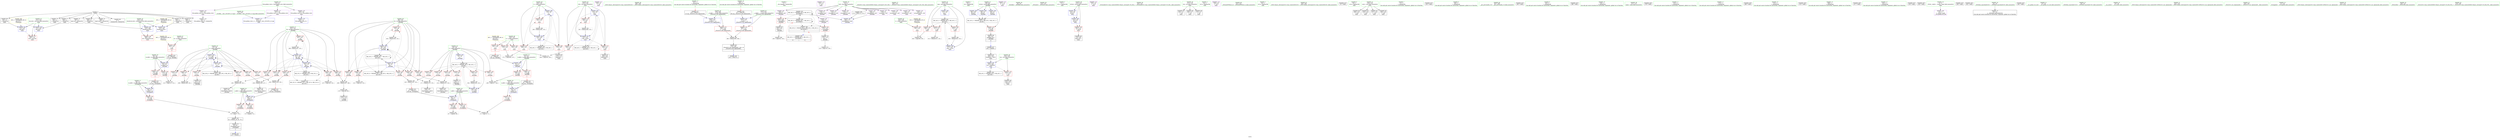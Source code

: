 digraph "SVFG" {
	label="SVFG";

	Node0x557457aa5410 [shape=record,color=grey,label="{NodeID: 0\nNullPtr}"];
	Node0x557457aa5410 -> Node0x557457ace200[style=solid];
	Node0x557457aa5410 -> Node0x557457ace300[style=solid];
	Node0x557457aa5410 -> Node0x557457ace3d0[style=solid];
	Node0x557457aa5410 -> Node0x557457ace4a0[style=solid];
	Node0x557457aa5410 -> Node0x557457ace570[style=solid];
	Node0x557457aa5410 -> Node0x557457ace640[style=solid];
	Node0x557457aa5410 -> Node0x557457ace710[style=solid];
	Node0x557457aa5410 -> Node0x557457ace7e0[style=solid];
	Node0x557457aa5410 -> Node0x557457ace8b0[style=solid];
	Node0x557457aa5410 -> Node0x557457ad4e70[style=solid];
	Node0x557457acfc60 [shape=record,color=blue,label="{NodeID: 194\n97\<--199\nj\<--inc36\n_Z6refillii\n}"];
	Node0x557457acfc60 -> Node0x557457ad2bf0[style=dashed];
	Node0x557457acfc60 -> Node0x557457ad2cc0[style=dashed];
	Node0x557457acfc60 -> Node0x557457ad2d90[style=dashed];
	Node0x557457acfc60 -> Node0x557457ad2e60[style=dashed];
	Node0x557457acfc60 -> Node0x557457ad2f30[style=dashed];
	Node0x557457acfc60 -> Node0x557457ad3000[style=dashed];
	Node0x557457acfc60 -> Node0x557457ad5520[style=dashed];
	Node0x557457acfc60 -> Node0x557457acfc60[style=dashed];
	Node0x557457acfc60 -> Node0x557457af59b0[style=dashed];
	Node0x557457accd00 [shape=record,color=purple,label="{NodeID: 111\n240\<--10\n\<--.str\nmain\n}"];
	Node0x557457acb0e0 [shape=record,color=green,label="{NodeID: 28\n58\<--59\ni.addr\<--i.addr_field_insensitive\n_Z5rangeiiii\n}"];
	Node0x557457acb0e0 -> Node0x557457ad1fc0[style=solid];
	Node0x557457acb0e0 -> Node0x557457ad2090[style=solid];
	Node0x557457acb0e0 -> Node0x557457ad5110[style=solid];
	Node0x557457adecb0 [shape=record,color=grey,label="{NodeID: 305\n67 = cmp(68, 66, )\n}"];
	Node0x557457ad2e60 [shape=record,color=red,label="{NodeID: 139\n156\<--97\n\<--j\n_Z6refillii\n}"];
	Node0x557457ad2e60 -> Node0x557457ade830[style=solid];
	Node0x557457acd860 [shape=record,color=green,label="{NodeID: 56\n298\<--299\n_ZNSt14basic_ofstreamIcSt11char_traitsIcEED1Ev\<--_ZNSt14basic_ofstreamIcSt11char_traitsIcEED1Ev_field_insensitive\n}"];
	Node0x557457b0e150 [shape=record,color=black,label="{NodeID: 416\n375 = PHI(246, )\n0th arg _ZStorSt13_Ios_OpenmodeS_ }"];
	Node0x557457b0e150 -> Node0x557457ad0960[style=solid];
	Node0x557457ad4520 [shape=record,color=red,label="{NodeID: 167\n269\<--233\n\<--i\nmain\n}"];
	Node0x557457ad4520 -> Node0x557457adfeb0[style=solid];
	Node0x557457acf100 [shape=record,color=black,label="{NodeID: 84\n178\<--177\nidxprom26\<--add25\n_Z6refillii\n}"];
	Node0x557457ab6a50 [shape=record,color=green,label="{NodeID: 1\n7\<--1\n__dso_handle\<--dummyObj\nGlob }"];
	Node0x557457acfd30 [shape=record,color=blue,label="{NodeID: 195\n95\<--204\ni\<--inc39\n_Z6refillii\n}"];
	Node0x557457acfd30 -> Node0x557457af09b0[style=dashed];
	Node0x557457accdd0 [shape=record,color=purple,label="{NodeID: 112\n250\<--12\n\<--.str.1\nmain\n}"];
	Node0x557457acb170 [shape=record,color=green,label="{NodeID: 29\n60\<--61\nj.addr\<--j.addr_field_insensitive\n_Z5rangeiiii\n}"];
	Node0x557457acb170 -> Node0x557457ad2160[style=solid];
	Node0x557457acb170 -> Node0x557457ad2230[style=solid];
	Node0x557457acb170 -> Node0x557457ad51e0[style=solid];
	Node0x557457adee30 [shape=record,color=grey,label="{NodeID: 306\n163 = cmp(162, 126, )\n}"];
	Node0x557457ad2f30 [shape=record,color=red,label="{NodeID: 140\n180\<--97\n\<--j\n_Z6refillii\n}"];
	Node0x557457ad2f30 -> Node0x557457addab0[style=solid];
	Node0x557457acd960 [shape=record,color=green,label="{NodeID: 57\n309\<--310\n_ZStlsISt11char_traitsIcEERSt13basic_ostreamIcT_ES5_PKc\<--_ZStlsISt11char_traitsIcEERSt13basic_ostreamIcT_ES5_PKc_field_insensitive\n}"];
	Node0x557457b0e290 [shape=record,color=black,label="{NodeID: 417\n376 = PHI(247, )\n1st arg _ZStorSt13_Ios_OpenmodeS_ }"];
	Node0x557457b0e290 -> Node0x557457ad0a30[style=solid];
	Node0x557457aef0b0 [shape=record,color=black,label="{NodeID: 334\nMR_34V_3 = PHI(MR_34V_4, MR_34V_2, )\npts\{228 \}\n}"];
	Node0x557457aef0b0 -> Node0x557457ad3f70[style=dashed];
	Node0x557457aef0b0 -> Node0x557457ad4040[style=dashed];
	Node0x557457aef0b0 -> Node0x557457ad4110[style=dashed];
	Node0x557457aef0b0 -> Node0x557457ad07c0[style=dashed];
	Node0x557457ad45f0 [shape=record,color=red,label="{NodeID: 168\n274\<--233\n\<--i\nmain\n}"];
	Node0x557457ad45f0 -> Node0x557457acf920[style=solid];
	Node0x557457acf1d0 [shape=record,color=black,label="{NodeID: 85\n183\<--182\nidxprom29\<--add28\n_Z6refillii\n}"];
	Node0x557457ab7900 [shape=record,color=green,label="{NodeID: 2\n10\<--1\n.str\<--dummyObj\nGlob }"];
	Node0x557457acfe00 [shape=record,color=blue,label="{NodeID: 196\n89\<--208\nretval\<--\n_Z6refillii\n}"];
	Node0x557457acfe00 -> Node0x557457af54b0[style=dashed];
	Node0x557457accea0 [shape=record,color=purple,label="{NodeID: 113\n307\<--14\n\<--.str.2\nmain\n}"];
	Node0x557457acb200 [shape=record,color=green,label="{NodeID: 30\n84\<--85\n_Z6refillii\<--_Z6refillii_field_insensitive\n}"];
	Node0x557457adefb0 [shape=record,color=grey,label="{NodeID: 307\n72 = cmp(70, 71, )\n}"];
	Node0x557457ad3000 [shape=record,color=red,label="{NodeID: 141\n198\<--97\n\<--j\n_Z6refillii\n}"];
	Node0x557457ad3000 -> Node0x557457ade530[style=solid];
	Node0x557457acda60 [shape=record,color=green,label="{NodeID: 58\n314\<--315\n_ZNSolsEi\<--_ZNSolsEi_field_insensitive\n}"];
	Node0x557457b0e3d0 [shape=record,color=black,label="{NodeID: 418\n87 = PHI(301, )\n0th arg _Z6refillii }"];
	Node0x557457b0e3d0 -> Node0x557457ad52b0[style=solid];
	Node0x557457aef5b0 [shape=record,color=black,label="{NodeID: 335\nMR_40V_2 = PHI(MR_40V_4, MR_40V_1, )\npts\{234 \}\n}"];
	Node0x557457aef5b0 -> Node0x557457ad0070[style=dashed];
	Node0x557457ad46c0 [shape=record,color=red,label="{NodeID: 169\n282\<--233\n\<--i\nmain\n}"];
	Node0x557457ad46c0 -> Node0x557457add4b0[style=solid];
	Node0x557457acf2a0 [shape=record,color=black,label="{NodeID: 86\n86\<--210\n_Z6refillii_ret\<--\n_Z6refillii\n|{<s0>12}}"];
	Node0x557457acf2a0:s0 -> Node0x557457b0f3f0[style=solid,color=blue];
	Node0x557457ab6ba0 [shape=record,color=green,label="{NodeID: 3\n12\<--1\n.str.1\<--dummyObj\nGlob }"];
	Node0x557457acfed0 [shape=record,color=blue,label="{NodeID: 197\n215\<--68\nretval\<--\nmain\n}"];
	Node0x557457acfed0 -> Node0x557457ad0890[style=dashed];
	Node0x557457accf70 [shape=record,color=purple,label="{NodeID: 114\n316\<--16\n\<--.str.3\nmain\n}"];
	Node0x557457acb2d0 [shape=record,color=green,label="{NodeID: 31\n89\<--90\nretval\<--retval_field_insensitive\n_Z6refillii\n}"];
	Node0x557457acb2d0 -> Node0x557457ad2300[style=solid];
	Node0x557457acb2d0 -> Node0x557457ad5790[style=solid];
	Node0x557457acb2d0 -> Node0x557457ad5860[style=solid];
	Node0x557457acb2d0 -> Node0x557457acfe00[style=solid];
	Node0x557457adf130 [shape=record,color=grey,label="{NodeID: 308\n109 = cmp(107, 108, )\n}"];
	Node0x557457ad30d0 [shape=record,color=red,label="{NodeID: 142\n130\<--99\n\<--di\n_Z6refillii\n}"];
	Node0x557457ad30d0 -> Node0x557457adfd30[style=solid];
	Node0x557457acdb60 [shape=record,color=green,label="{NodeID: 59\n320\<--321\n_ZSt4endlIcSt11char_traitsIcEERSt13basic_ostreamIT_T0_ES6_\<--_ZSt4endlIcSt11char_traitsIcEERSt13basic_ostreamIT_T0_ES6__field_insensitive\n}"];
	Node0x557457b0e510 [shape=record,color=black,label="{NodeID: 419\n88 = PHI(302, )\n1st arg _Z6refillii }"];
	Node0x557457b0e510 -> Node0x557457ad5380[style=solid];
	Node0x557457aefab0 [shape=record,color=black,label="{NodeID: 336\nMR_42V_2 = PHI(MR_42V_3, MR_42V_1, )\npts\{236 \}\n}"];
	Node0x557457aefab0 -> Node0x557457ad0550[style=dashed];
	Node0x557457ad4790 [shape=record,color=red,label="{NodeID: 170\n324\<--235\n\<--res\nmain\n}"];
	Node0x557457ad4790 -> Node0x557457acc0d0[style=solid];
	Node0x557457acf370 [shape=record,color=black,label="{NodeID: 87\n254\<--217\n\<--cin\nmain\n}"];
	Node0x557457ab6c30 [shape=record,color=green,label="{NodeID: 4\n14\<--1\n.str.2\<--dummyObj\nGlob }"];
	Node0x557457acffa0 [shape=record,color=blue,label="{NodeID: 198\n227\<--68\naaa\<--\nmain\n}"];
	Node0x557457acffa0 -> Node0x557457aef0b0[style=dashed];
	Node0x557457acd040 [shape=record,color=purple,label="{NodeID: 115\n328\<--18\n\<--.str.4\nmain\n}"];
	Node0x557457acb3a0 [shape=record,color=green,label="{NodeID: 32\n91\<--92\nn.addr\<--n.addr_field_insensitive\n_Z6refillii\n}"];
	Node0x557457acb3a0 -> Node0x557457ad23d0[style=solid];
	Node0x557457acb3a0 -> Node0x557457ad24a0[style=solid];
	Node0x557457acb3a0 -> Node0x557457ad52b0[style=solid];
	Node0x557457adf2b0 [shape=record,color=grey,label="{NodeID: 309\n170 = cmp(169, 68, )\n}"];
	Node0x557457adf2b0 -> Node0x557457acf030[style=solid];
	Node0x557457ad31a0 [shape=record,color=red,label="{NodeID: 143\n142\<--99\n\<--di\n_Z6refillii\n}"];
	Node0x557457ad31a0 -> Node0x557457ade3b0[style=solid];
	Node0x557457acdc60 [shape=record,color=green,label="{NodeID: 60\n322\<--323\n_ZNSolsEPFRSoS_E\<--_ZNSolsEPFRSoS_E_field_insensitive\n}"];
	Node0x557457b0ec70 [shape=record,color=black,label="{NodeID: 420\n245 = PHI(374, )\n}"];
	Node0x557457aeffb0 [shape=record,color=black,label="{NodeID: 337\nMR_44V_2 = PHI(MR_44V_6, MR_44V_1, )\npts\{238 \}\n}"];
	Node0x557457aeffb0 -> Node0x557457ad0620[style=dashed];
	Node0x557457aeffb0 -> Node0x557457aeffb0[style=dashed];
	Node0x557457ad4860 [shape=record,color=red,label="{NodeID: 171\n334\<--237\n\<--i28\nmain\n}"];
	Node0x557457ad4860 -> Node0x557457adf5b0[style=solid];
	Node0x557457acf440 [shape=record,color=black,label="{NodeID: 88\n264\<--217\n\<--cin\nmain\n}"];
	Node0x557457ab7c20 [shape=record,color=green,label="{NodeID: 5\n16\<--1\n.str.3\<--dummyObj\nGlob }"];
	Node0x557457af80d0 [shape=record,color=yellow,style=double,label="{NodeID: 365\n28V_1 = ENCHI(MR_28V_0)\npts\{222 \}\nFun[main]}"];
	Node0x557457af80d0 -> Node0x557457ad0210[style=dashed];
	Node0x557457af80d0 -> Node0x557457ad03b0[style=dashed];
	Node0x557457ad0070 [shape=record,color=blue,label="{NodeID: 199\n233\<--68\ni\<--\nmain\n}"];
	Node0x557457ad0070 -> Node0x557457ad4520[style=dashed];
	Node0x557457ad0070 -> Node0x557457ad45f0[style=dashed];
	Node0x557457ad0070 -> Node0x557457ad46c0[style=dashed];
	Node0x557457ad0070 -> Node0x557457ad0140[style=dashed];
	Node0x557457ad0070 -> Node0x557457aef5b0[style=dashed];
	Node0x557457ad1b20 [shape=record,color=purple,label="{NodeID: 116\n420\<--20\nllvm.global_ctors_0\<--llvm.global_ctors\nGlob }"];
	Node0x557457ad1b20 -> Node0x557457ad4c70[style=solid];
	Node0x557457acb470 [shape=record,color=green,label="{NodeID: 33\n93\<--94\nm.addr\<--m.addr_field_insensitive\n_Z6refillii\n}"];
	Node0x557457acb470 -> Node0x557457ad2570[style=solid];
	Node0x557457acb470 -> Node0x557457ad2640[style=solid];
	Node0x557457acb470 -> Node0x557457ad5380[style=solid];
	Node0x557457adf430 [shape=record,color=grey,label="{NodeID: 310\n115 = cmp(113, 114, )\n}"];
	Node0x557457ad3270 [shape=record,color=red,label="{NodeID: 144\n152\<--99\n\<--di\n_Z6refillii\n}"];
	Node0x557457ad3270 -> Node0x557457ade9b0[style=solid];
	Node0x557457acdd60 [shape=record,color=green,label="{NodeID: 61\n359\<--360\n_ZNSt14basic_ifstreamIcSt11char_traitsIcEED1Ev\<--_ZNSt14basic_ifstreamIcSt11char_traitsIcEED1Ev_field_insensitive\n}"];
	Node0x557457b0eea0 [shape=record,color=black,label="{NodeID: 421\n32 = PHI()\n}"];
	Node0x557457af04b0 [shape=record,color=black,label="{NodeID: 338\nMR_24V_2 = PHI(MR_24V_3, MR_24V_1, )\npts\{90000 \}\n|{<s0>12|<s1>12}}"];
	Node0x557457af04b0:s0 -> Node0x557457af40b0[style=dashed,color=red];
	Node0x557457af04b0:s1 -> Node0x557457af68b0[style=dashed,color=red];
	Node0x557457ad4930 [shape=record,color=red,label="{NodeID: 172\n339\<--237\n\<--i28\nmain\n}"];
	Node0x557457ad4930 -> Node0x557457acc1a0[style=solid];
	Node0x557457acf510 [shape=record,color=black,label="{NodeID: 89\n273\<--217\n\<--cin\nmain\n}"];
	Node0x557457ab7cb0 [shape=record,color=green,label="{NodeID: 6\n18\<--1\n.str.4\<--dummyObj\nGlob }"];
	Node0x557457af81b0 [shape=record,color=yellow,style=double,label="{NodeID: 366\n30V_1 = ENCHI(MR_30V_0)\npts\{224 \}\nFun[main]}"];
	Node0x557457af81b0 -> Node0x557457ad02e0[style=dashed];
	Node0x557457af81b0 -> Node0x557457ad0480[style=dashed];
	Node0x557457ad0140 [shape=record,color=blue,label="{NodeID: 200\n233\<--283\ni\<--inc\nmain\n}"];
	Node0x557457ad0140 -> Node0x557457ad4520[style=dashed];
	Node0x557457ad0140 -> Node0x557457ad45f0[style=dashed];
	Node0x557457ad0140 -> Node0x557457ad46c0[style=dashed];
	Node0x557457ad0140 -> Node0x557457ad0140[style=dashed];
	Node0x557457ad0140 -> Node0x557457aef5b0[style=dashed];
	Node0x557457ad1c20 [shape=record,color=purple,label="{NodeID: 117\n421\<--20\nllvm.global_ctors_1\<--llvm.global_ctors\nGlob }"];
	Node0x557457ad1c20 -> Node0x557457ad4d70[style=solid];
	Node0x557457acb540 [shape=record,color=green,label="{NodeID: 34\n95\<--96\ni\<--i_field_insensitive\n_Z6refillii\n}"];
	Node0x557457acb540 -> Node0x557457ad2710[style=solid];
	Node0x557457acb540 -> Node0x557457ad27e0[style=solid];
	Node0x557457acb540 -> Node0x557457ad28b0[style=solid];
	Node0x557457acb540 -> Node0x557457ad2980[style=solid];
	Node0x557457acb540 -> Node0x557457ad2a50[style=solid];
	Node0x557457acb540 -> Node0x557457ad2b20[style=solid];
	Node0x557457acb540 -> Node0x557457ad5450[style=solid];
	Node0x557457acb540 -> Node0x557457acfd30[style=solid];
	Node0x557457adf5b0 [shape=record,color=grey,label="{NodeID: 311\n336 = cmp(334, 335, )\n}"];
	Node0x557457ad3340 [shape=record,color=red,label="{NodeID: 145\n167\<--99\n\<--di\n_Z6refillii\n}"];
	Node0x557457ad3340 -> Node0x557457add330[style=solid];
	Node0x557457acde60 [shape=record,color=green,label="{NodeID: 62\n377\<--378\n__a.addr\<--__a.addr_field_insensitive\n_ZStorSt13_Ios_OpenmodeS_\n}"];
	Node0x557457acde60 -> Node0x557457ad4ad0[style=solid];
	Node0x557457acde60 -> Node0x557457ad0960[style=solid];
	Node0x557457b0ef70 [shape=record,color=black,label="{NodeID: 422\n147 = PHI(49, )\n}"];
	Node0x557457af09b0 [shape=record,color=black,label="{NodeID: 339\nMR_16V_3 = PHI(MR_16V_4, MR_16V_2, )\npts\{96 \}\n}"];
	Node0x557457af09b0 -> Node0x557457ad2710[style=dashed];
	Node0x557457af09b0 -> Node0x557457ad27e0[style=dashed];
	Node0x557457af09b0 -> Node0x557457ad28b0[style=dashed];
	Node0x557457af09b0 -> Node0x557457ad2980[style=dashed];
	Node0x557457af09b0 -> Node0x557457ad2a50[style=dashed];
	Node0x557457af09b0 -> Node0x557457ad2b20[style=dashed];
	Node0x557457af09b0 -> Node0x557457acfd30[style=dashed];
	Node0x557457ad4a00 [shape=record,color=red,label="{NodeID: 173\n346\<--237\n\<--i28\nmain\n}"];
	Node0x557457ad4a00 -> Node0x557457ade6b0[style=solid];
	Node0x557457acf5e0 [shape=record,color=black,label="{NodeID: 90\n306\<--219\n\<--cout\nmain\n}"];
	Node0x557457ab7a20 [shape=record,color=green,label="{NodeID: 7\n21\<--1\n\<--dummyObj\nCan only get source location for instruction, argument, global var or function.}"];
	Node0x557457af8290 [shape=record,color=yellow,style=double,label="{NodeID: 367\n32V_1 = ENCHI(MR_32V_0)\npts\{226 \}\nFun[main]}"];
	Node0x557457af8290 -> Node0x557457ad3ea0[style=dashed];
	Node0x557457ad0210 [shape=record,color=blue,label="{NodeID: 201\n221\<--287\nexn.slot\<--\nmain\n}"];
	Node0x557457ad0210 -> Node0x557457ad3d00[style=dashed];
	Node0x557457ad1d20 [shape=record,color=purple,label="{NodeID: 118\n422\<--20\nllvm.global_ctors_2\<--llvm.global_ctors\nGlob }"];
	Node0x557457ad1d20 -> Node0x557457ad4e70[style=solid];
	Node0x557457acb610 [shape=record,color=green,label="{NodeID: 35\n97\<--98\nj\<--j_field_insensitive\n_Z6refillii\n}"];
	Node0x557457acb610 -> Node0x557457ad2bf0[style=solid];
	Node0x557457acb610 -> Node0x557457ad2cc0[style=solid];
	Node0x557457acb610 -> Node0x557457ad2d90[style=solid];
	Node0x557457acb610 -> Node0x557457ad2e60[style=solid];
	Node0x557457acb610 -> Node0x557457ad2f30[style=solid];
	Node0x557457acb610 -> Node0x557457ad3000[style=solid];
	Node0x557457acb610 -> Node0x557457ad5520[style=solid];
	Node0x557457acb610 -> Node0x557457acfc60[style=solid];
	Node0x557457adf730 [shape=record,color=grey,label="{NodeID: 312\n125 = cmp(124, 126, )\n}"];
	Node0x557457ad3410 [shape=record,color=red,label="{NodeID: 146\n176\<--99\n\<--di\n_Z6refillii\n}"];
	Node0x557457ad3410 -> Node0x557457add7b0[style=solid];
	Node0x557457acdf30 [shape=record,color=green,label="{NodeID: 63\n379\<--380\n__b.addr\<--__b.addr_field_insensitive\n_ZStorSt13_Ios_OpenmodeS_\n}"];
	Node0x557457acdf30 -> Node0x557457ad4ba0[style=solid];
	Node0x557457acdf30 -> Node0x557457ad0a30[style=solid];
	Node0x557457b0f080 [shape=record,color=black,label="{NodeID: 423\n255 = PHI()\n}"];
	Node0x557457ad4ad0 [shape=record,color=red,label="{NodeID: 174\n383\<--377\n\<--__a.addr\n_ZStorSt13_Ios_OpenmodeS_\n}"];
	Node0x557457ad4ad0 -> Node0x557457add630[style=solid];
	Node0x557457acf6b0 [shape=record,color=black,label="{NodeID: 91\n318\<--219\n\<--cout\nmain\n}"];
	Node0x557457ab7ab0 [shape=record,color=green,label="{NodeID: 8\n68\<--1\n\<--dummyObj\nCan only get source location for instruction, argument, global var or function.}"];
	Node0x557457ad02e0 [shape=record,color=blue,label="{NodeID: 202\n223\<--289\nehselector.slot\<--\nmain\n}"];
	Node0x557457ad02e0 -> Node0x557457ad3dd0[style=dashed];
	Node0x557457ad1e20 [shape=record,color=red,label="{NodeID: 119\n71\<--54\n\<--n.addr\n_Z5rangeiiii\n}"];
	Node0x557457ad1e20 -> Node0x557457adefb0[style=solid];
	Node0x557457acb6e0 [shape=record,color=green,label="{NodeID: 36\n99\<--100\ndi\<--di_field_insensitive\n_Z6refillii\n}"];
	Node0x557457acb6e0 -> Node0x557457ad30d0[style=solid];
	Node0x557457acb6e0 -> Node0x557457ad31a0[style=solid];
	Node0x557457acb6e0 -> Node0x557457ad3270[style=solid];
	Node0x557457acb6e0 -> Node0x557457ad3340[style=solid];
	Node0x557457acb6e0 -> Node0x557457ad3410[style=solid];
	Node0x557457acb6e0 -> Node0x557457ad34e0[style=solid];
	Node0x557457acb6e0 -> Node0x557457ad55f0[style=solid];
	Node0x557457acb6e0 -> Node0x557457acfb90[style=solid];
	Node0x557457adf8b0 [shape=record,color=grey,label="{NodeID: 313\n79 = cmp(77, 78, )\n}"];
	Node0x557457adf8b0 -> Node0x557457adcd10[style=solid];
	Node0x557457ad34e0 [shape=record,color=red,label="{NodeID: 147\n192\<--99\n\<--di\n_Z6refillii\n}"];
	Node0x557457ad34e0 -> Node0x557457addc30[style=solid];
	Node0x557457ace000 [shape=record,color=green,label="{NodeID: 64\n387\<--388\n__gxx_personality_v0\<--__gxx_personality_v0_field_insensitive\n}"];
	Node0x557457b0f150 [shape=record,color=black,label="{NodeID: 424\n265 = PHI()\n}"];
	Node0x557457ad4ba0 [shape=record,color=red,label="{NodeID: 175\n384\<--379\n\<--__b.addr\n_ZStorSt13_Ios_OpenmodeS_\n}"];
	Node0x557457ad4ba0 -> Node0x557457add630[style=solid];
	Node0x557457acf780 [shape=record,color=black,label="{NodeID: 92\n327\<--219\n\<--cout\nmain\n}"];
	Node0x557457ab7b40 [shape=record,color=green,label="{NodeID: 9\n82\<--1\n\<--dummyObj\nCan only get source location for instruction, argument, global var or function.}"];
	Node0x557457af8450 [shape=record,color=yellow,style=double,label="{NodeID: 369\n36V_1 = ENCHI(MR_36V_0)\npts\{230 \}\nFun[main]}"];
	Node0x557457af8450 -> Node0x557457ad41e0[style=dashed];
	Node0x557457af8450 -> Node0x557457ad42b0[style=dashed];
	Node0x557457af8450 -> Node0x557457ad4380[style=dashed];
	Node0x557457ad1960 [shape=record,color=black,label="{NodeID: 286\n172 = PHI(173, 174, )\n}"];
	Node0x557457ad1960 -> Node0x557457ad5930[style=solid];
	Node0x557457ad03b0 [shape=record,color=blue,label="{NodeID: 203\n221\<--293\nexn.slot\<--\nmain\n}"];
	Node0x557457ad03b0 -> Node0x557457ad3d00[style=dashed];
	Node0x557457ad1ef0 [shape=record,color=red,label="{NodeID: 120\n78\<--56\n\<--m.addr\n_Z5rangeiiii\n}"];
	Node0x557457ad1ef0 -> Node0x557457adf8b0[style=solid];
	Node0x557457acb7b0 [shape=record,color=green,label="{NodeID: 37\n101\<--102\ndj\<--dj_field_insensitive\n_Z6refillii\n}"];
	Node0x557457acb7b0 -> Node0x557457ad35b0[style=solid];
	Node0x557457acb7b0 -> Node0x557457ad3680[style=solid];
	Node0x557457acb7b0 -> Node0x557457ad3750[style=solid];
	Node0x557457acb7b0 -> Node0x557457ad3820[style=solid];
	Node0x557457acb7b0 -> Node0x557457ad38f0[style=solid];
	Node0x557457acb7b0 -> Node0x557457ad39c0[style=solid];
	Node0x557457acb7b0 -> Node0x557457ad56c0[style=solid];
	Node0x557457acb7b0 -> Node0x557457acfac0[style=solid];
	Node0x557457adfa30 [shape=record,color=grey,label="{NodeID: 314\n75 = cmp(68, 74, )\n}"];
	Node0x557457ad35b0 [shape=record,color=red,label="{NodeID: 148\n136\<--101\n\<--dj\n_Z6refillii\n}"];
	Node0x557457ad35b0 -> Node0x557457adfbb0[style=solid];
	Node0x557457ace100 [shape=record,color=green,label="{NodeID: 65\n22\<--416\n_GLOBAL__sub_I_DCLXVI_0_0.cpp\<--_GLOBAL__sub_I_DCLXVI_0_0.cpp_field_insensitive\n}"];
	Node0x557457ace100 -> Node0x557457ad4d70[style=solid];
	Node0x557457b0f250 [shape=record,color=black,label="{NodeID: 425\n266 = PHI()\n}"];
	Node0x557457ad4c70 [shape=record,color=blue,label="{NodeID: 176\n420\<--21\nllvm.global_ctors_0\<--\nGlob }"];
	Node0x557457acf850 [shape=record,color=black,label="{NodeID: 93\n338\<--219\n\<--cout\nmain\n}"];
	Node0x557457ac1730 [shape=record,color=green,label="{NodeID: 10\n126\<--1\n\<--dummyObj\nCan only get source location for instruction, argument, global var or function.}"];
	Node0x557457af8530 [shape=record,color=yellow,style=double,label="{NodeID: 370\n38V_1 = ENCHI(MR_38V_0)\npts\{232 \}\nFun[main]}"];
	Node0x557457af8530 -> Node0x557457ad4450[style=dashed];
	Node0x557457adcd10 [shape=record,color=black,label="{NodeID: 287\n81 = PHI(82, 82, 82, 79, )\n}"];
	Node0x557457adcd10 -> Node0x557457acea80[style=solid];
	Node0x557457ad0480 [shape=record,color=blue,label="{NodeID: 204\n223\<--295\nehselector.slot\<--\nmain\n}"];
	Node0x557457ad0480 -> Node0x557457ad3dd0[style=dashed];
	Node0x557457ad1fc0 [shape=record,color=red,label="{NodeID: 121\n66\<--58\n\<--i.addr\n_Z5rangeiiii\n}"];
	Node0x557457ad1fc0 -> Node0x557457adecb0[style=solid];
	Node0x557457acb880 [shape=record,color=green,label="{NodeID: 38\n212\<--213\nmain\<--main_field_insensitive\n}"];
	Node0x557457adfbb0 [shape=record,color=grey,label="{NodeID: 315\n137 = cmp(136, 132, )\n}"];
	Node0x557457ad3680 [shape=record,color=red,label="{NodeID: 149\n145\<--101\n\<--dj\n_Z6refillii\n}"];
	Node0x557457ad3680 -> Node0x557457addf30[style=solid];
	Node0x557457ace200 [shape=record,color=black,label="{NodeID: 66\n2\<--3\ndummyVal\<--dummyVal\n}"];
	Node0x557457b0f320 [shape=record,color=black,label="{NodeID: 426\n278 = PHI()\n}"];
	Node0x557457ad4d70 [shape=record,color=blue,label="{NodeID: 177\n421\<--22\nllvm.global_ctors_1\<--_GLOBAL__sub_I_DCLXVI_0_0.cpp\nGlob }"];
	Node0x557457acf920 [shape=record,color=black,label="{NodeID: 94\n275\<--274\nidxprom\<--\nmain\n}"];
	Node0x557457ac17c0 [shape=record,color=green,label="{NodeID: 11\n132\<--1\n\<--dummyObj\nCan only get source location for instruction, argument, global var or function.}"];
	Node0x557457add330 [shape=record,color=grey,label="{NodeID: 288\n169 = Binary(167, 168, )\n}"];
	Node0x557457add330 -> Node0x557457adf2b0[style=solid];
	Node0x557457ad0550 [shape=record,color=blue,label="{NodeID: 205\n235\<--304\nres\<--frombool\nmain\n}"];
	Node0x557457ad0550 -> Node0x557457ad4790[style=dashed];
	Node0x557457ad0550 -> Node0x557457aefab0[style=dashed];
	Node0x557457ad2090 [shape=record,color=red,label="{NodeID: 122\n70\<--58\n\<--i.addr\n_Z5rangeiiii\n}"];
	Node0x557457ad2090 -> Node0x557457adefb0[style=solid];
	Node0x557457acb980 [shape=record,color=green,label="{NodeID: 39\n215\<--216\nretval\<--retval_field_insensitive\nmain\n}"];
	Node0x557457acb980 -> Node0x557457ad3c30[style=solid];
	Node0x557457acb980 -> Node0x557457acfed0[style=solid];
	Node0x557457acb980 -> Node0x557457ad0890[style=solid];
	Node0x557457adfd30 [shape=record,color=grey,label="{NodeID: 316\n131 = cmp(130, 132, )\n}"];
	Node0x557457ad3750 [shape=record,color=red,label="{NodeID: 150\n157\<--101\n\<--dj\n_Z6refillii\n}"];
	Node0x557457ad3750 -> Node0x557457ade830[style=solid];
	Node0x557457ace300 [shape=record,color=black,label="{NodeID: 67\n286\<--3\n\<--dummyVal\nmain\n}"];
	Node0x557457b0f3f0 [shape=record,color=black,label="{NodeID: 427\n303 = PHI(86, )\n}"];
	Node0x557457b0f3f0 -> Node0x557457acf9f0[style=solid];
	Node0x557457ad4e70 [shape=record,color=blue, style = dotted,label="{NodeID: 178\n422\<--3\nllvm.global_ctors_2\<--dummyVal\nGlob }"];
	Node0x557457acf9f0 [shape=record,color=black,label="{NodeID: 95\n304\<--303\nfrombool\<--call15\nmain\n}"];
	Node0x557457acf9f0 -> Node0x557457ad0550[style=solid];
	Node0x557457ac1850 [shape=record,color=green,label="{NodeID: 12\n173\<--1\n\<--dummyObj\nCan only get source location for instruction, argument, global var or function.}"];
	Node0x557457add4b0 [shape=record,color=grey,label="{NodeID: 289\n283 = Binary(282, 132, )\n}"];
	Node0x557457add4b0 -> Node0x557457ad0140[style=solid];
	Node0x557457ad0620 [shape=record,color=blue,label="{NodeID: 206\n237\<--68\ni28\<--\nmain\n}"];
	Node0x557457ad0620 -> Node0x557457ad4860[style=dashed];
	Node0x557457ad0620 -> Node0x557457ad4930[style=dashed];
	Node0x557457ad0620 -> Node0x557457ad4a00[style=dashed];
	Node0x557457ad0620 -> Node0x557457ad06f0[style=dashed];
	Node0x557457ad0620 -> Node0x557457aeffb0[style=dashed];
	Node0x557457ad2160 [shape=record,color=red,label="{NodeID: 123\n74\<--60\n\<--j.addr\n_Z5rangeiiii\n}"];
	Node0x557457ad2160 -> Node0x557457adfa30[style=solid];
	Node0x557457acba50 [shape=record,color=green,label="{NodeID: 40\n217\<--218\ncin\<--cin_field_insensitive\nmain\n}"];
	Node0x557457acba50 -> Node0x557457acf370[style=solid];
	Node0x557457acba50 -> Node0x557457acf440[style=solid];
	Node0x557457acba50 -> Node0x557457acf510[style=solid];
	Node0x557457adfeb0 [shape=record,color=grey,label="{NodeID: 317\n271 = cmp(269, 270, )\n}"];
	Node0x557457ad3820 [shape=record,color=red,label="{NodeID: 151\n168\<--101\n\<--dj\n_Z6refillii\n}"];
	Node0x557457ad3820 -> Node0x557457add330[style=solid];
	Node0x557457ace3d0 [shape=record,color=black,label="{NodeID: 68\n287\<--3\n\<--dummyVal\nmain\n}"];
	Node0x557457ace3d0 -> Node0x557457ad0210[style=solid];
	Node0x557457b0f620 [shape=record,color=black,label="{NodeID: 428\n308 = PHI()\n}"];
	Node0x557457ad4f70 [shape=record,color=blue,label="{NodeID: 179\n54\<--50\nn.addr\<--n\n_Z5rangeiiii\n}"];
	Node0x557457ad4f70 -> Node0x557457ad1e20[style=dashed];
	Node0x557457acc0d0 [shape=record,color=black,label="{NodeID: 96\n325\<--324\ntobool\<--\nmain\n}"];
	Node0x557457ab67b0 [shape=record,color=green,label="{NodeID: 13\n174\<--1\n\<--dummyObj\nCan only get source location for instruction, argument, global var or function.}"];
	Node0x557457add630 [shape=record,color=grey,label="{NodeID: 290\n385 = Binary(383, 384, )\n}"];
	Node0x557457add630 -> Node0x557457acc340[style=solid];
	Node0x557457ad06f0 [shape=record,color=blue,label="{NodeID: 207\n237\<--347\ni28\<--inc40\nmain\n}"];
	Node0x557457ad06f0 -> Node0x557457ad4860[style=dashed];
	Node0x557457ad06f0 -> Node0x557457ad4930[style=dashed];
	Node0x557457ad06f0 -> Node0x557457ad4a00[style=dashed];
	Node0x557457ad06f0 -> Node0x557457ad06f0[style=dashed];
	Node0x557457ad06f0 -> Node0x557457aeffb0[style=dashed];
	Node0x557457ad2230 [shape=record,color=red,label="{NodeID: 124\n77\<--60\n\<--j.addr\n_Z5rangeiiii\n}"];
	Node0x557457ad2230 -> Node0x557457adf8b0[style=solid];
	Node0x557457acbb20 [shape=record,color=green,label="{NodeID: 41\n219\<--220\ncout\<--cout_field_insensitive\nmain\n}"];
	Node0x557457acbb20 -> Node0x557457acf5e0[style=solid];
	Node0x557457acbb20 -> Node0x557457acf6b0[style=solid];
	Node0x557457acbb20 -> Node0x557457acf780[style=solid];
	Node0x557457acbb20 -> Node0x557457acf850[style=solid];
	Node0x557457ad38f0 [shape=record,color=red,label="{NodeID: 152\n181\<--101\n\<--dj\n_Z6refillii\n}"];
	Node0x557457ad38f0 -> Node0x557457addab0[style=solid];
	Node0x557457ace4a0 [shape=record,color=black,label="{NodeID: 69\n289\<--3\n\<--dummyVal\nmain\n}"];
	Node0x557457ace4a0 -> Node0x557457ad02e0[style=solid];
	Node0x557457b0f6f0 [shape=record,color=black,label="{NodeID: 429\n313 = PHI()\n}"];
	Node0x557457ad5040 [shape=record,color=blue,label="{NodeID: 180\n56\<--51\nm.addr\<--m\n_Z5rangeiiii\n}"];
	Node0x557457ad5040 -> Node0x557457ad1ef0[style=dashed];
	Node0x557457acc1a0 [shape=record,color=black,label="{NodeID: 97\n340\<--339\nidxprom32\<--\nmain\n}"];
	Node0x557457ab6880 [shape=record,color=green,label="{NodeID: 14\n208\<--1\n\<--dummyObj\nCan only get source location for instruction, argument, global var or function.}"];
	Node0x557457add7b0 [shape=record,color=grey,label="{NodeID: 291\n177 = Binary(175, 176, )\n}"];
	Node0x557457add7b0 -> Node0x557457acf100[style=solid];
	Node0x557457ad07c0 [shape=record,color=blue,label="{NodeID: 208\n227\<--353\naaa\<--inc43\nmain\n}"];
	Node0x557457ad07c0 -> Node0x557457aef0b0[style=dashed];
	Node0x557457ad2300 [shape=record,color=red,label="{NodeID: 125\n210\<--89\n\<--retval\n_Z6refillii\n}"];
	Node0x557457ad2300 -> Node0x557457acf2a0[style=solid];
	Node0x557457acbbf0 [shape=record,color=green,label="{NodeID: 42\n221\<--222\nexn.slot\<--exn.slot_field_insensitive\nmain\n}"];
	Node0x557457acbbf0 -> Node0x557457ad3d00[style=solid];
	Node0x557457acbbf0 -> Node0x557457ad0210[style=solid];
	Node0x557457acbbf0 -> Node0x557457ad03b0[style=solid];
	Node0x557457ad39c0 [shape=record,color=red,label="{NodeID: 153\n187\<--101\n\<--dj\n_Z6refillii\n}"];
	Node0x557457ad39c0 -> Node0x557457adddb0[style=solid];
	Node0x557457ace570 [shape=record,color=black,label="{NodeID: 70\n292\<--3\n\<--dummyVal\nmain\n}"];
	Node0x557457b0f7c0 [shape=record,color=black,label="{NodeID: 430\n317 = PHI()\n}"];
	Node0x557457ad5110 [shape=record,color=blue,label="{NodeID: 181\n58\<--52\ni.addr\<--i\n_Z5rangeiiii\n}"];
	Node0x557457ad5110 -> Node0x557457ad1fc0[style=dashed];
	Node0x557457ad5110 -> Node0x557457ad2090[style=dashed];
	Node0x557457acc270 [shape=record,color=black,label="{NodeID: 98\n214\<--361\nmain_ret\<--\nmain\n}"];
	Node0x557457ab6950 [shape=record,color=green,label="{NodeID: 15\n242\<--1\n\<--dummyObj\nCan only get source location for instruction, argument, global var or function.}"];
	Node0x557457add930 [shape=record,color=grey,label="{NodeID: 292\n312 = Binary(311, 132, )\n}"];
	Node0x557457ad0890 [shape=record,color=blue,label="{NodeID: 209\n215\<--68\nretval\<--\nmain\n}"];
	Node0x557457ad0890 -> Node0x557457ad3c30[style=dashed];
	Node0x557457ad23d0 [shape=record,color=red,label="{NodeID: 126\n108\<--91\n\<--n.addr\n_Z6refillii\n}"];
	Node0x557457ad23d0 -> Node0x557457adf130[style=solid];
	Node0x557457acbcc0 [shape=record,color=green,label="{NodeID: 43\n223\<--224\nehselector.slot\<--ehselector.slot_field_insensitive\nmain\n}"];
	Node0x557457acbcc0 -> Node0x557457ad3dd0[style=solid];
	Node0x557457acbcc0 -> Node0x557457ad02e0[style=solid];
	Node0x557457acbcc0 -> Node0x557457ad0480[style=solid];
	Node0x557457ad3a90 [shape=record,color=red,label="{NodeID: 154\n123\<--122\n\<--arrayidx5\n_Z6refillii\n}"];
	Node0x557457ad3a90 -> Node0x557457acecf0[style=solid];
	Node0x557457ace640 [shape=record,color=black,label="{NodeID: 71\n293\<--3\n\<--dummyVal\nmain\n}"];
	Node0x557457ace640 -> Node0x557457ad03b0[style=solid];
	Node0x557457b0f890 [shape=record,color=black,label="{NodeID: 431\n319 = PHI()\n}"];
	Node0x557457af36b0 [shape=record,color=black,label="{NodeID: 348\nMR_20V_3 = PHI(MR_20V_7, MR_20V_2, )\npts\{100 \}\n}"];
	Node0x557457af36b0 -> Node0x557457ad55f0[style=dashed];
	Node0x557457af36b0 -> Node0x557457af36b0[style=dashed];
	Node0x557457af36b0 -> Node0x557457af5eb0[style=dashed];
	Node0x557457ad51e0 [shape=record,color=blue,label="{NodeID: 182\n60\<--53\nj.addr\<--j\n_Z5rangeiiii\n}"];
	Node0x557457ad51e0 -> Node0x557457ad2160[style=dashed];
	Node0x557457ad51e0 -> Node0x557457ad2230[style=dashed];
	Node0x557457acc340 [shape=record,color=black,label="{NodeID: 99\n374\<--385\n_ZStorSt13_Ios_OpenmodeS__ret\<--or\n_ZStorSt13_Ios_OpenmodeS_\n|{<s0>5}}"];
	Node0x557457acc340:s0 -> Node0x557457b0ec70[style=solid,color=blue];
	Node0x557457ac25b0 [shape=record,color=green,label="{NodeID: 16\n246\<--1\n\<--dummyObj\nCan only get source location for instruction, argument, global var or function.|{<s0>5}}"];
	Node0x557457ac25b0:s0 -> Node0x557457b0e150[style=solid,color=red];
	Node0x557457addab0 [shape=record,color=grey,label="{NodeID: 293\n182 = Binary(180, 181, )\n}"];
	Node0x557457addab0 -> Node0x557457acf1d0[style=solid];
	Node0x557457ad0960 [shape=record,color=blue,label="{NodeID: 210\n377\<--375\n__a.addr\<--__a\n_ZStorSt13_Ios_OpenmodeS_\n}"];
	Node0x557457ad0960 -> Node0x557457ad4ad0[style=dashed];
	Node0x557457ad24a0 [shape=record,color=red,label="{NodeID: 127\n139\<--91\n\<--n.addr\n_Z6refillii\n|{<s0>3}}"];
	Node0x557457ad24a0:s0 -> Node0x557457b0d4c0[style=solid,color=red];
	Node0x557457acbd90 [shape=record,color=green,label="{NodeID: 44\n225\<--226\nt\<--t_field_insensitive\nmain\n}"];
	Node0x557457acbd90 -> Node0x557457ad3ea0[style=solid];
	Node0x557457ad3b60 [shape=record,color=red,label="{NodeID: 155\n161\<--160\n\<--arrayidx20\n_Z6refillii\n}"];
	Node0x557457ad3b60 -> Node0x557457acef60[style=solid];
	Node0x557457ace710 [shape=record,color=black,label="{NodeID: 72\n295\<--3\n\<--dummyVal\nmain\n}"];
	Node0x557457ace710 -> Node0x557457ad0480[style=solid];
	Node0x557457b0f960 [shape=record,color=black,label="{NodeID: 432\n329 = PHI()\n}"];
	Node0x557457af3bb0 [shape=record,color=black,label="{NodeID: 349\nMR_22V_3 = PHI(MR_22V_8, MR_22V_2, )\npts\{102 \}\n}"];
	Node0x557457af3bb0 -> Node0x557457ad56c0[style=dashed];
	Node0x557457af3bb0 -> Node0x557457af3bb0[style=dashed];
	Node0x557457af3bb0 -> Node0x557457af63b0[style=dashed];
	Node0x557457ad52b0 [shape=record,color=blue,label="{NodeID: 183\n91\<--87\nn.addr\<--n\n_Z6refillii\n}"];
	Node0x557457ad52b0 -> Node0x557457ad23d0[style=dashed];
	Node0x557457ad52b0 -> Node0x557457ad24a0[style=dashed];
	Node0x557457acc410 [shape=record,color=purple,label="{NodeID: 100\n31\<--4\n\<--_ZStL8__ioinit\n__cxx_global_var_init\n}"];
	Node0x557457ac2680 [shape=record,color=green,label="{NodeID: 17\n247\<--1\n\<--dummyObj\nCan only get source location for instruction, argument, global var or function.|{<s0>5}}"];
	Node0x557457ac2680:s0 -> Node0x557457b0e290[style=solid,color=red];
	Node0x557457addc30 [shape=record,color=grey,label="{NodeID: 294\n193 = Binary(192, 132, )\n}"];
	Node0x557457addc30 -> Node0x557457acfb90[style=solid];
	Node0x557457ad0a30 [shape=record,color=blue,label="{NodeID: 211\n379\<--376\n__b.addr\<--__b\n_ZStorSt13_Ios_OpenmodeS_\n}"];
	Node0x557457ad0a30 -> Node0x557457ad4ba0[style=dashed];
	Node0x557457ad2570 [shape=record,color=red,label="{NodeID: 128\n114\<--93\n\<--m.addr\n_Z6refillii\n}"];
	Node0x557457ad2570 -> Node0x557457adf430[style=solid];
	Node0x557457acbe60 [shape=record,color=green,label="{NodeID: 45\n227\<--228\naaa\<--aaa_field_insensitive\nmain\n}"];
	Node0x557457acbe60 -> Node0x557457ad3f70[style=solid];
	Node0x557457acbe60 -> Node0x557457ad4040[style=solid];
	Node0x557457acbe60 -> Node0x557457ad4110[style=solid];
	Node0x557457acbe60 -> Node0x557457acffa0[style=solid];
	Node0x557457acbe60 -> Node0x557457ad07c0[style=solid];
	Node0x557457ad3c30 [shape=record,color=red,label="{NodeID: 156\n361\<--215\n\<--retval\nmain\n}"];
	Node0x557457ad3c30 -> Node0x557457acc270[style=solid];
	Node0x557457ace7e0 [shape=record,color=black,label="{NodeID: 73\n367\<--3\nlpad.val\<--dummyVal\nmain\n}"];
	Node0x557457b0fa90 [shape=record,color=black,label="{NodeID: 433\n330 = PHI()\n}"];
	Node0x557457af40b0 [shape=record,color=black,label="{NodeID: 350\nMR_24V_3 = PHI(MR_24V_7, MR_24V_2, )\npts\{90000 \}\n}"];
	Node0x557457af40b0 -> Node0x557457ad3a90[style=dashed];
	Node0x557457af40b0 -> Node0x557457af40b0[style=dashed];
	Node0x557457af40b0 -> Node0x557457af4ab0[style=dashed];
	Node0x557457af40b0 -> Node0x557457af68b0[style=dashed];
	Node0x557457ad5380 [shape=record,color=blue,label="{NodeID: 184\n93\<--88\nm.addr\<--m\n_Z6refillii\n}"];
	Node0x557457ad5380 -> Node0x557457ad2570[style=dashed];
	Node0x557457ad5380 -> Node0x557457ad2640[style=dashed];
	Node0x557457acc4e0 [shape=record,color=purple,label="{NodeID: 101\n119\<--8\narrayidx\<--buf\n_Z6refillii\n}"];
	Node0x557457ac2750 [shape=record,color=green,label="{NodeID: 18\n4\<--6\n_ZStL8__ioinit\<--_ZStL8__ioinit_field_insensitive\nGlob }"];
	Node0x557457ac2750 -> Node0x557457acc410[style=solid];
	Node0x557457adddb0 [shape=record,color=grey,label="{NodeID: 295\n188 = Binary(187, 132, )\n}"];
	Node0x557457adddb0 -> Node0x557457acfac0[style=solid];
	Node0x557457ad2640 [shape=record,color=red,label="{NodeID: 129\n140\<--93\n\<--m.addr\n_Z6refillii\n|{<s0>3}}"];
	Node0x557457ad2640:s0 -> Node0x557457b0ddd0[style=solid,color=red];
	Node0x557457acbf30 [shape=record,color=green,label="{NodeID: 46\n229\<--230\nn\<--n_field_insensitive\nmain\n}"];
	Node0x557457acbf30 -> Node0x557457ad41e0[style=solid];
	Node0x557457acbf30 -> Node0x557457ad42b0[style=solid];
	Node0x557457acbf30 -> Node0x557457ad4380[style=solid];
	Node0x557457ad3d00 [shape=record,color=red,label="{NodeID: 157\n365\<--221\nexn\<--exn.slot\nmain\n}"];
	Node0x557457ace8b0 [shape=record,color=black,label="{NodeID: 74\n368\<--3\nlpad.val45\<--dummyVal\nmain\n}"];
	Node0x557457b0fb60 [shape=record,color=black,label="{NodeID: 434\n343 = PHI()\n}"];
	Node0x557457ad5450 [shape=record,color=blue,label="{NodeID: 185\n95\<--68\ni\<--\n_Z6refillii\n}"];
	Node0x557457ad5450 -> Node0x557457af09b0[style=dashed];
	Node0x557457acc5b0 [shape=record,color=purple,label="{NodeID: 102\n122\<--8\narrayidx5\<--buf\n_Z6refillii\n}"];
	Node0x557457acc5b0 -> Node0x557457ad3a90[style=solid];
	Node0x557457ac2820 [shape=record,color=green,label="{NodeID: 19\n8\<--9\nbuf\<--buf_field_insensitive\nGlob }"];
	Node0x557457ac2820 -> Node0x557457acc4e0[style=solid];
	Node0x557457ac2820 -> Node0x557457acc5b0[style=solid];
	Node0x557457ac2820 -> Node0x557457acc680[style=solid];
	Node0x557457ac2820 -> Node0x557457acc750[style=solid];
	Node0x557457ac2820 -> Node0x557457acc820[style=solid];
	Node0x557457ac2820 -> Node0x557457acc8f0[style=solid];
	Node0x557457ac2820 -> Node0x557457acc9c0[style=solid];
	Node0x557457ac2820 -> Node0x557457acca90[style=solid];
	Node0x557457ac2820 -> Node0x557457accb60[style=solid];
	Node0x557457ac2820 -> Node0x557457accc30[style=solid];
	Node0x557457addf30 [shape=record,color=grey,label="{NodeID: 296\n146 = Binary(144, 145, )\n|{<s0>3}}"];
	Node0x557457addf30:s0 -> Node0x557457b0e010[style=solid,color=red];
	Node0x557457ad2710 [shape=record,color=red,label="{NodeID: 130\n107\<--95\n\<--i\n_Z6refillii\n}"];
	Node0x557457ad2710 -> Node0x557457adf130[style=solid];
	Node0x557457acc000 [shape=record,color=green,label="{NodeID: 47\n231\<--232\nm\<--m_field_insensitive\nmain\n}"];
	Node0x557457acc000 -> Node0x557457ad4450[style=solid];
	Node0x557457ad3dd0 [shape=record,color=red,label="{NodeID: 158\n366\<--223\nsel\<--ehselector.slot\nmain\n}"];
	Node0x557457ace980 [shape=record,color=black,label="{NodeID: 75\n33\<--34\n\<--_ZNSt8ios_base4InitD1Ev\nCan only get source location for instruction, argument, global var or function.}"];
	Node0x557457b0fc90 [shape=record,color=black,label="{NodeID: 435\n344 = PHI()\n}"];
	Node0x557457af4ab0 [shape=record,color=black,label="{NodeID: 352\nMR_24V_5 = PHI(MR_24V_6, MR_24V_4, )\npts\{90000 \}\n}"];
	Node0x557457af4ab0 -> Node0x557457ad3b60[style=dashed];
	Node0x557457af4ab0 -> Node0x557457ad5930[style=dashed];
	Node0x557457af4ab0 -> Node0x557457af40b0[style=dashed];
	Node0x557457af4ab0 -> Node0x557457af4ab0[style=dashed];
	Node0x557457af4ab0 -> Node0x557457af68b0[style=dashed];
	Node0x557457ad5520 [shape=record,color=blue,label="{NodeID: 186\n97\<--68\nj\<--\n_Z6refillii\n}"];
	Node0x557457ad5520 -> Node0x557457ad2bf0[style=dashed];
	Node0x557457ad5520 -> Node0x557457ad2cc0[style=dashed];
	Node0x557457ad5520 -> Node0x557457ad2d90[style=dashed];
	Node0x557457ad5520 -> Node0x557457ad2e60[style=dashed];
	Node0x557457ad5520 -> Node0x557457ad2f30[style=dashed];
	Node0x557457ad5520 -> Node0x557457ad3000[style=dashed];
	Node0x557457ad5520 -> Node0x557457ad5520[style=dashed];
	Node0x557457ad5520 -> Node0x557457acfc60[style=dashed];
	Node0x557457ad5520 -> Node0x557457af59b0[style=dashed];
	Node0x557457acc680 [shape=record,color=purple,label="{NodeID: 103\n155\<--8\narrayidx17\<--buf\n_Z6refillii\n}"];
	Node0x557457ac1d50 [shape=record,color=green,label="{NodeID: 20\n20\<--24\nllvm.global_ctors\<--llvm.global_ctors_field_insensitive\nGlob }"];
	Node0x557457ac1d50 -> Node0x557457ad1b20[style=solid];
	Node0x557457ac1d50 -> Node0x557457ad1c20[style=solid];
	Node0x557457ac1d50 -> Node0x557457ad1d20[style=solid];
	Node0x557457ade0b0 [shape=record,color=grey,label="{NodeID: 297\n204 = Binary(203, 132, )\n}"];
	Node0x557457ade0b0 -> Node0x557457acfd30[style=solid];
	Node0x557457ad27e0 [shape=record,color=red,label="{NodeID: 131\n117\<--95\n\<--i\n_Z6refillii\n}"];
	Node0x557457ad27e0 -> Node0x557457aceb50[style=solid];
	Node0x557457acd0f0 [shape=record,color=green,label="{NodeID: 48\n233\<--234\ni\<--i_field_insensitive\nmain\n}"];
	Node0x557457acd0f0 -> Node0x557457ad4520[style=solid];
	Node0x557457acd0f0 -> Node0x557457ad45f0[style=solid];
	Node0x557457acd0f0 -> Node0x557457ad46c0[style=solid];
	Node0x557457acd0f0 -> Node0x557457ad0070[style=solid];
	Node0x557457acd0f0 -> Node0x557457ad0140[style=solid];
	Node0x557457ad3ea0 [shape=record,color=red,label="{NodeID: 159\n261\<--225\n\<--t\nmain\n}"];
	Node0x557457ad3ea0 -> Node0x557457adeb30[style=solid];
	Node0x557457acea80 [shape=record,color=black,label="{NodeID: 76\n49\<--81\n_Z5rangeiiii_ret\<--\n_Z5rangeiiii\n|{<s0>3}}"];
	Node0x557457acea80:s0 -> Node0x557457b0ef70[style=solid,color=blue];
	Node0x557457ad55f0 [shape=record,color=blue,label="{NodeID: 187\n99\<--68\ndi\<--\n_Z6refillii\n}"];
	Node0x557457ad55f0 -> Node0x557457ad30d0[style=dashed];
	Node0x557457ad55f0 -> Node0x557457ad31a0[style=dashed];
	Node0x557457ad55f0 -> Node0x557457ad3270[style=dashed];
	Node0x557457ad55f0 -> Node0x557457ad3340[style=dashed];
	Node0x557457ad55f0 -> Node0x557457ad3410[style=dashed];
	Node0x557457ad55f0 -> Node0x557457ad34e0[style=dashed];
	Node0x557457ad55f0 -> Node0x557457acfb90[style=dashed];
	Node0x557457ad55f0 -> Node0x557457af36b0[style=dashed];
	Node0x557457ad55f0 -> Node0x557457af5eb0[style=dashed];
	Node0x557457acc750 [shape=record,color=purple,label="{NodeID: 104\n160\<--8\narrayidx20\<--buf\n_Z6refillii\n}"];
	Node0x557457acc750 -> Node0x557457ad3b60[style=solid];
	Node0x557457ac1e20 [shape=record,color=green,label="{NodeID: 21\n25\<--26\n__cxx_global_var_init\<--__cxx_global_var_init_field_insensitive\n}"];
	Node0x557457ade230 [shape=record,color=grey,label="{NodeID: 298\n353 = Binary(352, 132, )\n}"];
	Node0x557457ade230 -> Node0x557457ad07c0[style=solid];
	Node0x557457ad28b0 [shape=record,color=red,label="{NodeID: 132\n141\<--95\n\<--i\n_Z6refillii\n}"];
	Node0x557457ad28b0 -> Node0x557457ade3b0[style=solid];
	Node0x557457acd1c0 [shape=record,color=green,label="{NodeID: 49\n235\<--236\nres\<--res_field_insensitive\nmain\n}"];
	Node0x557457acd1c0 -> Node0x557457ad4790[style=solid];
	Node0x557457acd1c0 -> Node0x557457ad0550[style=solid];
	Node0x557457ad3f70 [shape=record,color=red,label="{NodeID: 160\n260\<--227\n\<--aaa\nmain\n}"];
	Node0x557457ad3f70 -> Node0x557457adeb30[style=solid];
	Node0x557457aceb50 [shape=record,color=black,label="{NodeID: 77\n118\<--117\nidxprom\<--\n_Z6refillii\n}"];
	Node0x557457af54b0 [shape=record,color=black,label="{NodeID: 354\nMR_10V_4 = PHI(MR_10V_5, MR_10V_3, MR_10V_2, )\npts\{90 \}\n}"];
	Node0x557457af54b0 -> Node0x557457ad2300[style=dashed];
	Node0x557457ad56c0 [shape=record,color=blue,label="{NodeID: 188\n101\<--68\ndj\<--\n_Z6refillii\n}"];
	Node0x557457ad56c0 -> Node0x557457ad35b0[style=dashed];
	Node0x557457ad56c0 -> Node0x557457ad3680[style=dashed];
	Node0x557457ad56c0 -> Node0x557457ad3750[style=dashed];
	Node0x557457ad56c0 -> Node0x557457ad3820[style=dashed];
	Node0x557457ad56c0 -> Node0x557457ad38f0[style=dashed];
	Node0x557457ad56c0 -> Node0x557457ad39c0[style=dashed];
	Node0x557457ad56c0 -> Node0x557457ad56c0[style=dashed];
	Node0x557457ad56c0 -> Node0x557457acfac0[style=dashed];
	Node0x557457ad56c0 -> Node0x557457af3bb0[style=dashed];
	Node0x557457ad56c0 -> Node0x557457af63b0[style=dashed];
	Node0x557457acc820 [shape=record,color=purple,label="{NodeID: 105\n179\<--8\narrayidx27\<--buf\n_Z6refillii\n}"];
	Node0x557457ac1ef0 [shape=record,color=green,label="{NodeID: 22\n29\<--30\n_ZNSt8ios_base4InitC1Ev\<--_ZNSt8ios_base4InitC1Ev_field_insensitive\n}"];
	Node0x557457ade3b0 [shape=record,color=grey,label="{NodeID: 299\n143 = Binary(141, 142, )\n|{<s0>3}}"];
	Node0x557457ade3b0:s0 -> Node0x557457b0ded0[style=solid,color=red];
	Node0x557457ad2980 [shape=record,color=red,label="{NodeID: 133\n151\<--95\n\<--i\n_Z6refillii\n}"];
	Node0x557457ad2980 -> Node0x557457ade9b0[style=solid];
	Node0x557457acd290 [shape=record,color=green,label="{NodeID: 50\n237\<--238\ni28\<--i28_field_insensitive\nmain\n}"];
	Node0x557457acd290 -> Node0x557457ad4860[style=solid];
	Node0x557457acd290 -> Node0x557457ad4930[style=solid];
	Node0x557457acd290 -> Node0x557457ad4a00[style=solid];
	Node0x557457acd290 -> Node0x557457ad0620[style=solid];
	Node0x557457acd290 -> Node0x557457ad06f0[style=solid];
	Node0x557457ad4040 [shape=record,color=red,label="{NodeID: 161\n311\<--227\n\<--aaa\nmain\n}"];
	Node0x557457ad4040 -> Node0x557457add930[style=solid];
	Node0x557457acec20 [shape=record,color=black,label="{NodeID: 78\n121\<--120\nidxprom4\<--\n_Z6refillii\n}"];
	Node0x557457af59b0 [shape=record,color=black,label="{NodeID: 355\nMR_18V_6 = PHI(MR_18V_2, MR_18V_4, MR_18V_4, )\npts\{98 \}\n}"];
	Node0x557457ad5790 [shape=record,color=blue,label="{NodeID: 189\n89\<--82\nretval\<--\n_Z6refillii\n}"];
	Node0x557457ad5790 -> Node0x557457af54b0[style=dashed];
	Node0x557457acc8f0 [shape=record,color=purple,label="{NodeID: 106\n184\<--8\narrayidx30\<--buf\n_Z6refillii\n}"];
	Node0x557457acc8f0 -> Node0x557457ad5930[style=solid];
	Node0x557457ac1fc0 [shape=record,color=green,label="{NodeID: 23\n35\<--36\n__cxa_atexit\<--__cxa_atexit_field_insensitive\n}"];
	Node0x557457ade530 [shape=record,color=grey,label="{NodeID: 300\n199 = Binary(198, 132, )\n}"];
	Node0x557457ade530 -> Node0x557457acfc60[style=solid];
	Node0x557457ad2a50 [shape=record,color=red,label="{NodeID: 134\n175\<--95\n\<--i\n_Z6refillii\n}"];
	Node0x557457ad2a50 -> Node0x557457add7b0[style=solid];
	Node0x557457acd360 [shape=record,color=green,label="{NodeID: 51\n243\<--244\n_ZNSt14basic_ifstreamIcSt11char_traitsIcEEC1EPKcSt13_Ios_Openmode\<--_ZNSt14basic_ifstreamIcSt11char_traitsIcEEC1EPKcSt13_Ios_Openmode_field_insensitive\n}"];
	Node0x557457ad4110 [shape=record,color=red,label="{NodeID: 162\n352\<--227\n\<--aaa\nmain\n}"];
	Node0x557457ad4110 -> Node0x557457ade230[style=solid];
	Node0x557457acecf0 [shape=record,color=black,label="{NodeID: 79\n124\<--123\nconv\<--\n_Z6refillii\n}"];
	Node0x557457acecf0 -> Node0x557457adf730[style=solid];
	Node0x557457af5eb0 [shape=record,color=black,label="{NodeID: 356\nMR_20V_8 = PHI(MR_20V_2, MR_20V_5, MR_20V_5, )\npts\{100 \}\n}"];
	Node0x557457ad5860 [shape=record,color=blue,label="{NodeID: 190\n89\<--82\nretval\<--\n_Z6refillii\n}"];
	Node0x557457ad5860 -> Node0x557457af54b0[style=dashed];
	Node0x557457acc9c0 [shape=record,color=purple,label="{NodeID: 107\n276\<--8\narrayidx\<--buf\nmain\n}"];
	Node0x557457ab6420 [shape=record,color=green,label="{NodeID: 24\n34\<--40\n_ZNSt8ios_base4InitD1Ev\<--_ZNSt8ios_base4InitD1Ev_field_insensitive\n}"];
	Node0x557457ab6420 -> Node0x557457ace980[style=solid];
	Node0x557457ade6b0 [shape=record,color=grey,label="{NodeID: 301\n347 = Binary(346, 132, )\n}"];
	Node0x557457ade6b0 -> Node0x557457ad06f0[style=solid];
	Node0x557457ad2b20 [shape=record,color=red,label="{NodeID: 135\n203\<--95\n\<--i\n_Z6refillii\n}"];
	Node0x557457ad2b20 -> Node0x557457ade0b0[style=solid];
	Node0x557457acd460 [shape=record,color=green,label="{NodeID: 52\n248\<--249\n_ZStorSt13_Ios_OpenmodeS_\<--_ZStorSt13_Ios_OpenmodeS__field_insensitive\n}"];
	Node0x557457b0d4c0 [shape=record,color=black,label="{NodeID: 412\n50 = PHI(139, )\n0th arg _Z5rangeiiii }"];
	Node0x557457b0d4c0 -> Node0x557457ad4f70[style=solid];
	Node0x557457ad41e0 [shape=record,color=red,label="{NodeID: 163\n270\<--229\n\<--n\nmain\n}"];
	Node0x557457ad41e0 -> Node0x557457adfeb0[style=solid];
	Node0x557457acedc0 [shape=record,color=black,label="{NodeID: 80\n154\<--153\nidxprom16\<--add15\n_Z6refillii\n}"];
	Node0x557457af63b0 [shape=record,color=black,label="{NodeID: 357\nMR_22V_9 = PHI(MR_22V_2, MR_22V_6, MR_22V_6, )\npts\{102 \}\n}"];
	Node0x557457ad5930 [shape=record,color=blue,label="{NodeID: 191\n184\<--172\narrayidx30\<--cond\n_Z6refillii\n}"];
	Node0x557457ad5930 -> Node0x557457af4ab0[style=dashed];
	Node0x557457acca90 [shape=record,color=purple,label="{NodeID: 108\n277\<--8\narraydecay\<--buf\nmain\n}"];
	Node0x557457ab6520 [shape=record,color=green,label="{NodeID: 25\n47\<--48\n_Z5rangeiiii\<--_Z5rangeiiii_field_insensitive\n}"];
	Node0x557457ade830 [shape=record,color=grey,label="{NodeID: 302\n158 = Binary(156, 157, )\n}"];
	Node0x557457ade830 -> Node0x557457acee90[style=solid];
	Node0x557457ad2bf0 [shape=record,color=red,label="{NodeID: 136\n113\<--97\n\<--j\n_Z6refillii\n}"];
	Node0x557457ad2bf0 -> Node0x557457adf430[style=solid];
	Node0x557457acd560 [shape=record,color=green,label="{NodeID: 53\n252\<--253\n_ZNSt14basic_ofstreamIcSt11char_traitsIcEEC1EPKcSt13_Ios_Openmode\<--_ZNSt14basic_ofstreamIcSt11char_traitsIcEEC1EPKcSt13_Ios_Openmode_field_insensitive\n}"];
	Node0x557457b0ddd0 [shape=record,color=black,label="{NodeID: 413\n51 = PHI(140, )\n1st arg _Z5rangeiiii }"];
	Node0x557457b0ddd0 -> Node0x557457ad5040[style=solid];
	Node0x557457ad42b0 [shape=record,color=red,label="{NodeID: 164\n301\<--229\n\<--n\nmain\n|{<s0>12}}"];
	Node0x557457ad42b0:s0 -> Node0x557457b0e3d0[style=solid,color=red];
	Node0x557457acee90 [shape=record,color=black,label="{NodeID: 81\n159\<--158\nidxprom19\<--add18\n_Z6refillii\n}"];
	Node0x557457af68b0 [shape=record,color=black,label="{NodeID: 358\nMR_24V_8 = PHI(MR_24V_2, MR_24V_5, MR_24V_5, )\npts\{90000 \}\n|{<s0>12}}"];
	Node0x557457af68b0:s0 -> Node0x557457af04b0[style=dashed,color=blue];
	Node0x557457acfac0 [shape=record,color=blue,label="{NodeID: 192\n101\<--188\ndj\<--inc\n_Z6refillii\n}"];
	Node0x557457acfac0 -> Node0x557457ad35b0[style=dashed];
	Node0x557457acfac0 -> Node0x557457ad3680[style=dashed];
	Node0x557457acfac0 -> Node0x557457ad3750[style=dashed];
	Node0x557457acfac0 -> Node0x557457ad3820[style=dashed];
	Node0x557457acfac0 -> Node0x557457ad38f0[style=dashed];
	Node0x557457acfac0 -> Node0x557457ad39c0[style=dashed];
	Node0x557457acfac0 -> Node0x557457ad56c0[style=dashed];
	Node0x557457acfac0 -> Node0x557457acfac0[style=dashed];
	Node0x557457acfac0 -> Node0x557457af3bb0[style=dashed];
	Node0x557457acfac0 -> Node0x557457af63b0[style=dashed];
	Node0x557457accb60 [shape=record,color=purple,label="{NodeID: 109\n341\<--8\narrayidx33\<--buf\nmain\n}"];
	Node0x557457ab6620 [shape=record,color=green,label="{NodeID: 26\n54\<--55\nn.addr\<--n.addr_field_insensitive\n_Z5rangeiiii\n}"];
	Node0x557457ab6620 -> Node0x557457ad1e20[style=solid];
	Node0x557457ab6620 -> Node0x557457ad4f70[style=solid];
	Node0x557457ade9b0 [shape=record,color=grey,label="{NodeID: 303\n153 = Binary(151, 152, )\n}"];
	Node0x557457ade9b0 -> Node0x557457acedc0[style=solid];
	Node0x557457ad2cc0 [shape=record,color=red,label="{NodeID: 137\n120\<--97\n\<--j\n_Z6refillii\n}"];
	Node0x557457ad2cc0 -> Node0x557457acec20[style=solid];
	Node0x557457acd660 [shape=record,color=green,label="{NodeID: 54\n256\<--257\n_ZNSirsERi\<--_ZNSirsERi_field_insensitive\n}"];
	Node0x557457b0ded0 [shape=record,color=black,label="{NodeID: 414\n52 = PHI(143, )\n2nd arg _Z5rangeiiii }"];
	Node0x557457b0ded0 -> Node0x557457ad5110[style=solid];
	Node0x557457ad4380 [shape=record,color=red,label="{NodeID: 165\n335\<--229\n\<--n\nmain\n}"];
	Node0x557457ad4380 -> Node0x557457adf5b0[style=solid];
	Node0x557457acef60 [shape=record,color=black,label="{NodeID: 82\n162\<--161\nconv21\<--\n_Z6refillii\n}"];
	Node0x557457acef60 -> Node0x557457adee30[style=solid];
	Node0x557457acfb90 [shape=record,color=blue,label="{NodeID: 193\n99\<--193\ndi\<--inc32\n_Z6refillii\n}"];
	Node0x557457acfb90 -> Node0x557457ad30d0[style=dashed];
	Node0x557457acfb90 -> Node0x557457ad31a0[style=dashed];
	Node0x557457acfb90 -> Node0x557457ad3270[style=dashed];
	Node0x557457acfb90 -> Node0x557457ad3340[style=dashed];
	Node0x557457acfb90 -> Node0x557457ad3410[style=dashed];
	Node0x557457acfb90 -> Node0x557457ad34e0[style=dashed];
	Node0x557457acfb90 -> Node0x557457acfb90[style=dashed];
	Node0x557457acfb90 -> Node0x557457af36b0[style=dashed];
	Node0x557457acfb90 -> Node0x557457af5eb0[style=dashed];
	Node0x557457accc30 [shape=record,color=purple,label="{NodeID: 110\n342\<--8\narraydecay34\<--buf\nmain\n}"];
	Node0x557457acb050 [shape=record,color=green,label="{NodeID: 27\n56\<--57\nm.addr\<--m.addr_field_insensitive\n_Z5rangeiiii\n}"];
	Node0x557457acb050 -> Node0x557457ad1ef0[style=solid];
	Node0x557457acb050 -> Node0x557457ad5040[style=solid];
	Node0x557457adeb30 [shape=record,color=grey,label="{NodeID: 304\n262 = cmp(260, 261, )\n}"];
	Node0x557457ad2d90 [shape=record,color=red,label="{NodeID: 138\n144\<--97\n\<--j\n_Z6refillii\n}"];
	Node0x557457ad2d90 -> Node0x557457addf30[style=solid];
	Node0x557457acd760 [shape=record,color=green,label="{NodeID: 55\n279\<--280\n_ZStrsIcSt11char_traitsIcEERSt13basic_istreamIT_T0_ES6_PS3_\<--_ZStrsIcSt11char_traitsIcEERSt13basic_istreamIT_T0_ES6_PS3__field_insensitive\n}"];
	Node0x557457b0e010 [shape=record,color=black,label="{NodeID: 415\n53 = PHI(146, )\n3rd arg _Z5rangeiiii }"];
	Node0x557457b0e010 -> Node0x557457ad51e0[style=solid];
	Node0x557457ad4450 [shape=record,color=red,label="{NodeID: 166\n302\<--231\n\<--m\nmain\n|{<s0>12}}"];
	Node0x557457ad4450:s0 -> Node0x557457b0e510[style=solid,color=red];
	Node0x557457acf030 [shape=record,color=black,label="{NodeID: 83\n171\<--170\n\<--tobool\n_Z6refillii\n}"];
}
